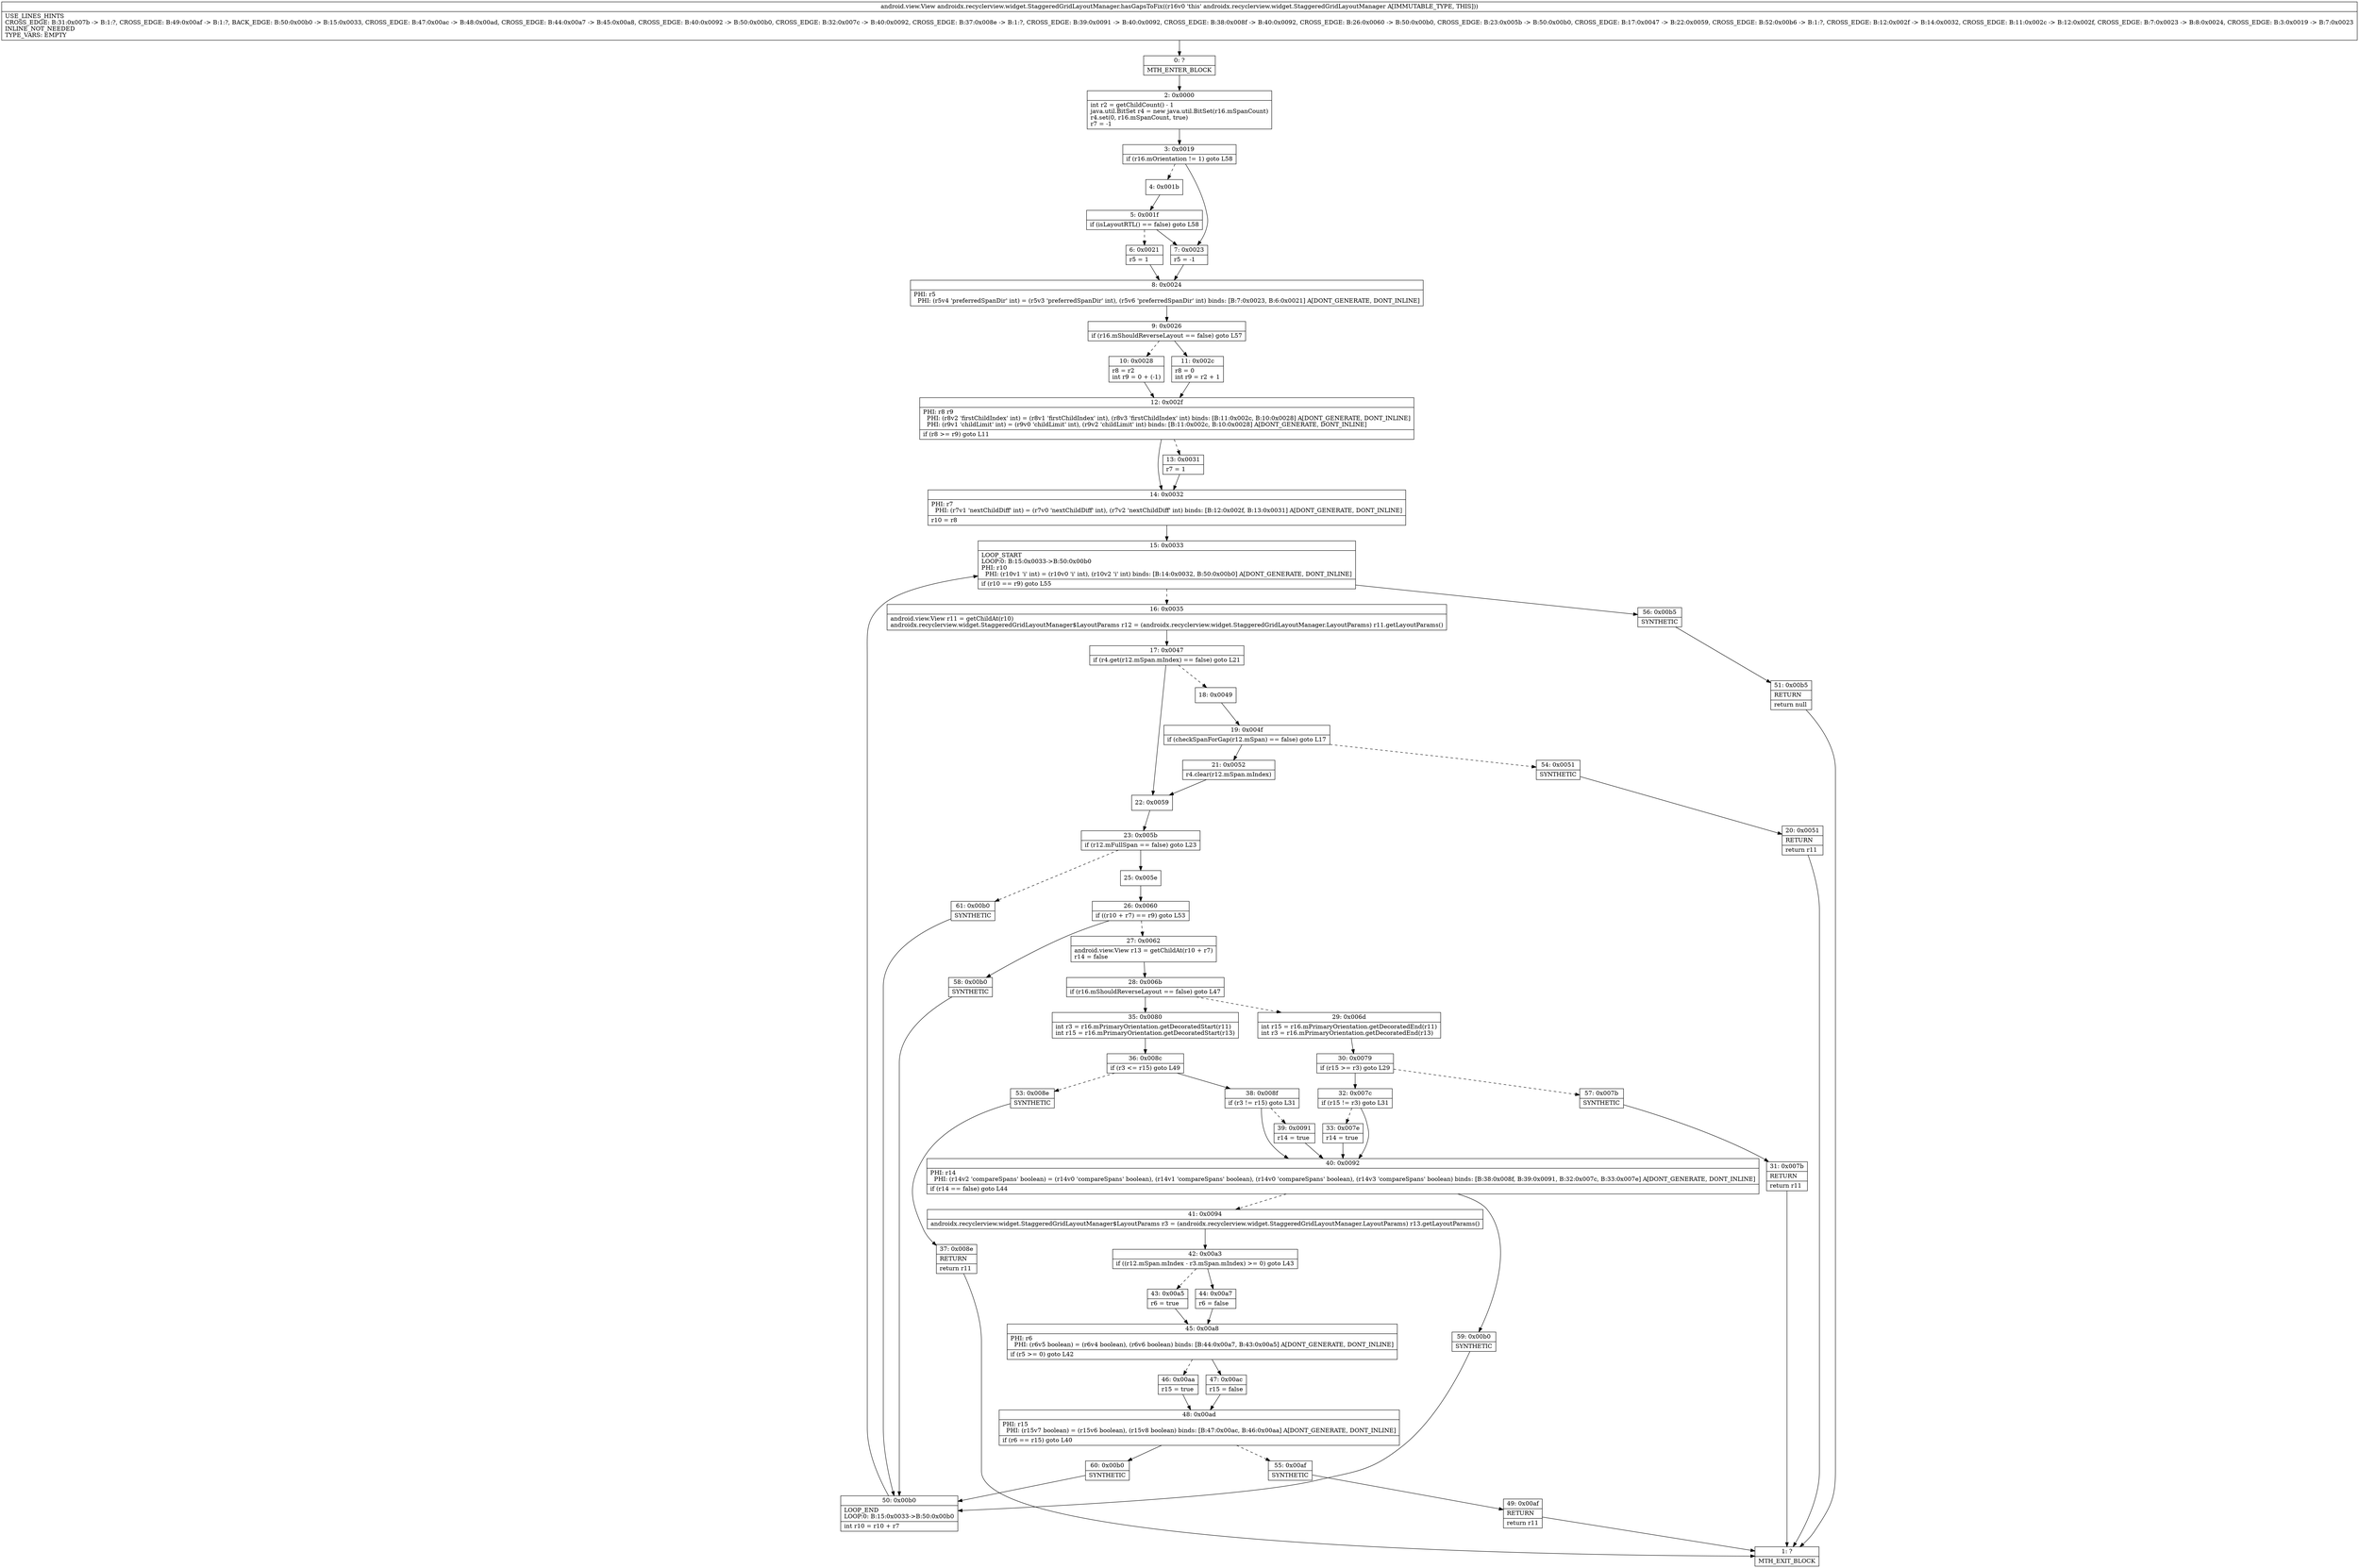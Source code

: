 digraph "CFG forandroidx.recyclerview.widget.StaggeredGridLayoutManager.hasGapsToFix()Landroid\/view\/View;" {
Node_0 [shape=record,label="{0\:\ ?|MTH_ENTER_BLOCK\l}"];
Node_2 [shape=record,label="{2\:\ 0x0000|int r2 = getChildCount() \- 1\ljava.util.BitSet r4 = new java.util.BitSet(r16.mSpanCount)\lr4.set(0, r16.mSpanCount, true)\lr7 = \-1\l}"];
Node_3 [shape=record,label="{3\:\ 0x0019|if (r16.mOrientation != 1) goto L58\l}"];
Node_4 [shape=record,label="{4\:\ 0x001b}"];
Node_5 [shape=record,label="{5\:\ 0x001f|if (isLayoutRTL() == false) goto L58\l}"];
Node_6 [shape=record,label="{6\:\ 0x0021|r5 = 1\l}"];
Node_8 [shape=record,label="{8\:\ 0x0024|PHI: r5 \l  PHI: (r5v4 'preferredSpanDir' int) = (r5v3 'preferredSpanDir' int), (r5v6 'preferredSpanDir' int) binds: [B:7:0x0023, B:6:0x0021] A[DONT_GENERATE, DONT_INLINE]\l}"];
Node_9 [shape=record,label="{9\:\ 0x0026|if (r16.mShouldReverseLayout == false) goto L57\l}"];
Node_10 [shape=record,label="{10\:\ 0x0028|r8 = r2\lint r9 = 0 + (\-1)\l}"];
Node_12 [shape=record,label="{12\:\ 0x002f|PHI: r8 r9 \l  PHI: (r8v2 'firstChildIndex' int) = (r8v1 'firstChildIndex' int), (r8v3 'firstChildIndex' int) binds: [B:11:0x002c, B:10:0x0028] A[DONT_GENERATE, DONT_INLINE]\l  PHI: (r9v1 'childLimit' int) = (r9v0 'childLimit' int), (r9v2 'childLimit' int) binds: [B:11:0x002c, B:10:0x0028] A[DONT_GENERATE, DONT_INLINE]\l|if (r8 \>= r9) goto L11\l}"];
Node_13 [shape=record,label="{13\:\ 0x0031|r7 = 1\l}"];
Node_14 [shape=record,label="{14\:\ 0x0032|PHI: r7 \l  PHI: (r7v1 'nextChildDiff' int) = (r7v0 'nextChildDiff' int), (r7v2 'nextChildDiff' int) binds: [B:12:0x002f, B:13:0x0031] A[DONT_GENERATE, DONT_INLINE]\l|r10 = r8\l}"];
Node_15 [shape=record,label="{15\:\ 0x0033|LOOP_START\lLOOP:0: B:15:0x0033\-\>B:50:0x00b0\lPHI: r10 \l  PHI: (r10v1 'i' int) = (r10v0 'i' int), (r10v2 'i' int) binds: [B:14:0x0032, B:50:0x00b0] A[DONT_GENERATE, DONT_INLINE]\l|if (r10 == r9) goto L55\l}"];
Node_16 [shape=record,label="{16\:\ 0x0035|android.view.View r11 = getChildAt(r10)\landroidx.recyclerview.widget.StaggeredGridLayoutManager$LayoutParams r12 = (androidx.recyclerview.widget.StaggeredGridLayoutManager.LayoutParams) r11.getLayoutParams()\l}"];
Node_17 [shape=record,label="{17\:\ 0x0047|if (r4.get(r12.mSpan.mIndex) == false) goto L21\l}"];
Node_18 [shape=record,label="{18\:\ 0x0049}"];
Node_19 [shape=record,label="{19\:\ 0x004f|if (checkSpanForGap(r12.mSpan) == false) goto L17\l}"];
Node_21 [shape=record,label="{21\:\ 0x0052|r4.clear(r12.mSpan.mIndex)\l}"];
Node_54 [shape=record,label="{54\:\ 0x0051|SYNTHETIC\l}"];
Node_20 [shape=record,label="{20\:\ 0x0051|RETURN\l|return r11\l}"];
Node_1 [shape=record,label="{1\:\ ?|MTH_EXIT_BLOCK\l}"];
Node_22 [shape=record,label="{22\:\ 0x0059}"];
Node_23 [shape=record,label="{23\:\ 0x005b|if (r12.mFullSpan == false) goto L23\l}"];
Node_25 [shape=record,label="{25\:\ 0x005e}"];
Node_26 [shape=record,label="{26\:\ 0x0060|if ((r10 + r7) == r9) goto L53\l}"];
Node_27 [shape=record,label="{27\:\ 0x0062|android.view.View r13 = getChildAt(r10 + r7)\lr14 = false\l}"];
Node_28 [shape=record,label="{28\:\ 0x006b|if (r16.mShouldReverseLayout == false) goto L47\l}"];
Node_29 [shape=record,label="{29\:\ 0x006d|int r15 = r16.mPrimaryOrientation.getDecoratedEnd(r11)\lint r3 = r16.mPrimaryOrientation.getDecoratedEnd(r13)\l}"];
Node_30 [shape=record,label="{30\:\ 0x0079|if (r15 \>= r3) goto L29\l}"];
Node_32 [shape=record,label="{32\:\ 0x007c|if (r15 != r3) goto L31\l}"];
Node_33 [shape=record,label="{33\:\ 0x007e|r14 = true\l}"];
Node_40 [shape=record,label="{40\:\ 0x0092|PHI: r14 \l  PHI: (r14v2 'compareSpans' boolean) = (r14v0 'compareSpans' boolean), (r14v1 'compareSpans' boolean), (r14v0 'compareSpans' boolean), (r14v3 'compareSpans' boolean) binds: [B:38:0x008f, B:39:0x0091, B:32:0x007c, B:33:0x007e] A[DONT_GENERATE, DONT_INLINE]\l|if (r14 == false) goto L44\l}"];
Node_41 [shape=record,label="{41\:\ 0x0094|androidx.recyclerview.widget.StaggeredGridLayoutManager$LayoutParams r3 = (androidx.recyclerview.widget.StaggeredGridLayoutManager.LayoutParams) r13.getLayoutParams()\l}"];
Node_42 [shape=record,label="{42\:\ 0x00a3|if ((r12.mSpan.mIndex \- r3.mSpan.mIndex) \>= 0) goto L43\l}"];
Node_43 [shape=record,label="{43\:\ 0x00a5|r6 = true\l}"];
Node_45 [shape=record,label="{45\:\ 0x00a8|PHI: r6 \l  PHI: (r6v5 boolean) = (r6v4 boolean), (r6v6 boolean) binds: [B:44:0x00a7, B:43:0x00a5] A[DONT_GENERATE, DONT_INLINE]\l|if (r5 \>= 0) goto L42\l}"];
Node_46 [shape=record,label="{46\:\ 0x00aa|r15 = true\l}"];
Node_48 [shape=record,label="{48\:\ 0x00ad|PHI: r15 \l  PHI: (r15v7 boolean) = (r15v6 boolean), (r15v8 boolean) binds: [B:47:0x00ac, B:46:0x00aa] A[DONT_GENERATE, DONT_INLINE]\l|if (r6 == r15) goto L40\l}"];
Node_55 [shape=record,label="{55\:\ 0x00af|SYNTHETIC\l}"];
Node_49 [shape=record,label="{49\:\ 0x00af|RETURN\l|return r11\l}"];
Node_60 [shape=record,label="{60\:\ 0x00b0|SYNTHETIC\l}"];
Node_50 [shape=record,label="{50\:\ 0x00b0|LOOP_END\lLOOP:0: B:15:0x0033\-\>B:50:0x00b0\l|int r10 = r10 + r7\l}"];
Node_47 [shape=record,label="{47\:\ 0x00ac|r15 = false\l}"];
Node_44 [shape=record,label="{44\:\ 0x00a7|r6 = false\l}"];
Node_59 [shape=record,label="{59\:\ 0x00b0|SYNTHETIC\l}"];
Node_57 [shape=record,label="{57\:\ 0x007b|SYNTHETIC\l}"];
Node_31 [shape=record,label="{31\:\ 0x007b|RETURN\l|return r11\l}"];
Node_35 [shape=record,label="{35\:\ 0x0080|int r3 = r16.mPrimaryOrientation.getDecoratedStart(r11)\lint r15 = r16.mPrimaryOrientation.getDecoratedStart(r13)\l}"];
Node_36 [shape=record,label="{36\:\ 0x008c|if (r3 \<= r15) goto L49\l}"];
Node_38 [shape=record,label="{38\:\ 0x008f|if (r3 != r15) goto L31\l}"];
Node_39 [shape=record,label="{39\:\ 0x0091|r14 = true\l}"];
Node_53 [shape=record,label="{53\:\ 0x008e|SYNTHETIC\l}"];
Node_37 [shape=record,label="{37\:\ 0x008e|RETURN\l|return r11\l}"];
Node_58 [shape=record,label="{58\:\ 0x00b0|SYNTHETIC\l}"];
Node_61 [shape=record,label="{61\:\ 0x00b0|SYNTHETIC\l}"];
Node_56 [shape=record,label="{56\:\ 0x00b5|SYNTHETIC\l}"];
Node_51 [shape=record,label="{51\:\ 0x00b5|RETURN\l|return null\l}"];
Node_11 [shape=record,label="{11\:\ 0x002c|r8 = 0\lint r9 = r2 + 1\l}"];
Node_7 [shape=record,label="{7\:\ 0x0023|r5 = \-1\l}"];
MethodNode[shape=record,label="{android.view.View androidx.recyclerview.widget.StaggeredGridLayoutManager.hasGapsToFix((r16v0 'this' androidx.recyclerview.widget.StaggeredGridLayoutManager A[IMMUTABLE_TYPE, THIS]))  | USE_LINES_HINTS\lCROSS_EDGE: B:31:0x007b \-\> B:1:?, CROSS_EDGE: B:49:0x00af \-\> B:1:?, BACK_EDGE: B:50:0x00b0 \-\> B:15:0x0033, CROSS_EDGE: B:47:0x00ac \-\> B:48:0x00ad, CROSS_EDGE: B:44:0x00a7 \-\> B:45:0x00a8, CROSS_EDGE: B:40:0x0092 \-\> B:50:0x00b0, CROSS_EDGE: B:32:0x007c \-\> B:40:0x0092, CROSS_EDGE: B:37:0x008e \-\> B:1:?, CROSS_EDGE: B:39:0x0091 \-\> B:40:0x0092, CROSS_EDGE: B:38:0x008f \-\> B:40:0x0092, CROSS_EDGE: B:26:0x0060 \-\> B:50:0x00b0, CROSS_EDGE: B:23:0x005b \-\> B:50:0x00b0, CROSS_EDGE: B:17:0x0047 \-\> B:22:0x0059, CROSS_EDGE: B:52:0x00b6 \-\> B:1:?, CROSS_EDGE: B:12:0x002f \-\> B:14:0x0032, CROSS_EDGE: B:11:0x002c \-\> B:12:0x002f, CROSS_EDGE: B:7:0x0023 \-\> B:8:0x0024, CROSS_EDGE: B:3:0x0019 \-\> B:7:0x0023\lINLINE_NOT_NEEDED\lTYPE_VARS: EMPTY\l}"];
MethodNode -> Node_0;Node_0 -> Node_2;
Node_2 -> Node_3;
Node_3 -> Node_4[style=dashed];
Node_3 -> Node_7;
Node_4 -> Node_5;
Node_5 -> Node_6[style=dashed];
Node_5 -> Node_7;
Node_6 -> Node_8;
Node_8 -> Node_9;
Node_9 -> Node_10[style=dashed];
Node_9 -> Node_11;
Node_10 -> Node_12;
Node_12 -> Node_13[style=dashed];
Node_12 -> Node_14;
Node_13 -> Node_14;
Node_14 -> Node_15;
Node_15 -> Node_16[style=dashed];
Node_15 -> Node_56;
Node_16 -> Node_17;
Node_17 -> Node_18[style=dashed];
Node_17 -> Node_22;
Node_18 -> Node_19;
Node_19 -> Node_21;
Node_19 -> Node_54[style=dashed];
Node_21 -> Node_22;
Node_54 -> Node_20;
Node_20 -> Node_1;
Node_22 -> Node_23;
Node_23 -> Node_25;
Node_23 -> Node_61[style=dashed];
Node_25 -> Node_26;
Node_26 -> Node_27[style=dashed];
Node_26 -> Node_58;
Node_27 -> Node_28;
Node_28 -> Node_29[style=dashed];
Node_28 -> Node_35;
Node_29 -> Node_30;
Node_30 -> Node_32;
Node_30 -> Node_57[style=dashed];
Node_32 -> Node_33[style=dashed];
Node_32 -> Node_40;
Node_33 -> Node_40;
Node_40 -> Node_41[style=dashed];
Node_40 -> Node_59;
Node_41 -> Node_42;
Node_42 -> Node_43[style=dashed];
Node_42 -> Node_44;
Node_43 -> Node_45;
Node_45 -> Node_46[style=dashed];
Node_45 -> Node_47;
Node_46 -> Node_48;
Node_48 -> Node_55[style=dashed];
Node_48 -> Node_60;
Node_55 -> Node_49;
Node_49 -> Node_1;
Node_60 -> Node_50;
Node_50 -> Node_15;
Node_47 -> Node_48;
Node_44 -> Node_45;
Node_59 -> Node_50;
Node_57 -> Node_31;
Node_31 -> Node_1;
Node_35 -> Node_36;
Node_36 -> Node_38;
Node_36 -> Node_53[style=dashed];
Node_38 -> Node_39[style=dashed];
Node_38 -> Node_40;
Node_39 -> Node_40;
Node_53 -> Node_37;
Node_37 -> Node_1;
Node_58 -> Node_50;
Node_61 -> Node_50;
Node_56 -> Node_51;
Node_51 -> Node_1;
Node_11 -> Node_12;
Node_7 -> Node_8;
}

